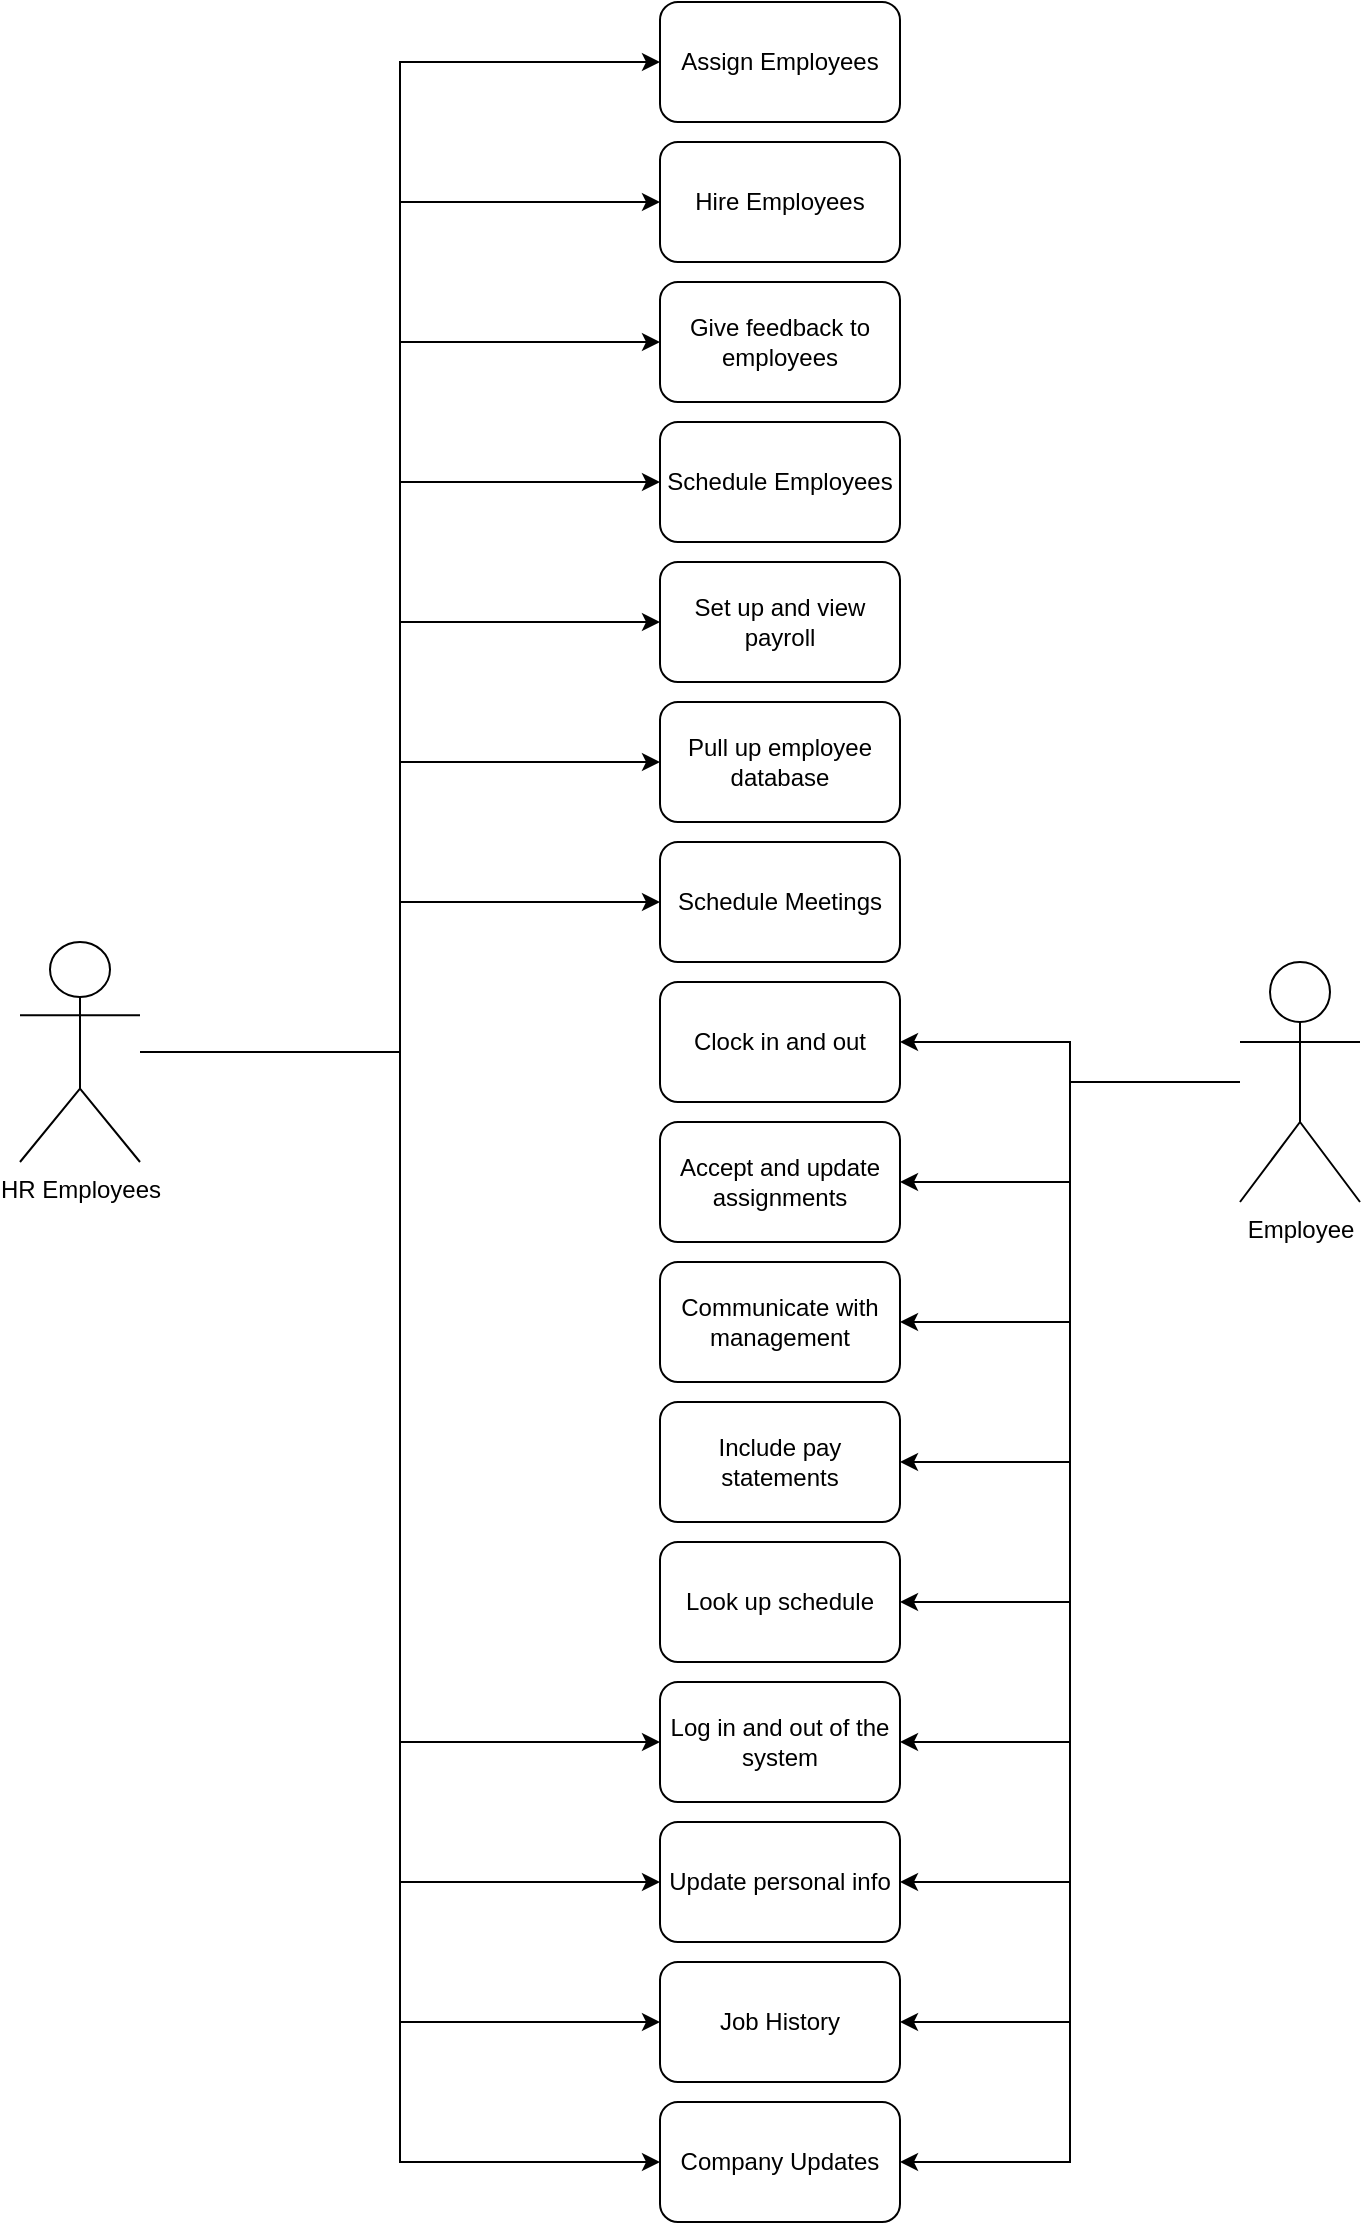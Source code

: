 <mxfile>
    <diagram id="o-DAmk2dVJrFCW-c_J5k" name="Page-1">
        <mxGraphModel dx="2429" dy="1353" grid="1" gridSize="10" guides="1" tooltips="1" connect="1" arrows="1" fold="1" page="1" pageScale="1" pageWidth="850" pageHeight="1100" math="0" shadow="0">
            <root>
                <mxCell id="0"/>
                <mxCell id="1" parent="0"/>
                <mxCell id="22" value="Assign Employees" style="rounded=1;whiteSpace=wrap;html=1;" vertex="1" parent="1">
                    <mxGeometry x="390" y="10" width="120" height="60" as="geometry"/>
                </mxCell>
                <mxCell id="66" style="edgeStyle=orthogonalEdgeStyle;rounded=0;orthogonalLoop=1;jettySize=auto;html=1;entryX=0;entryY=0.5;entryDx=0;entryDy=0;" edge="1" parent="1" source="23" target="22">
                    <mxGeometry relative="1" as="geometry"/>
                </mxCell>
                <mxCell id="67" style="edgeStyle=orthogonalEdgeStyle;rounded=0;orthogonalLoop=1;jettySize=auto;html=1;entryX=0;entryY=0.5;entryDx=0;entryDy=0;" edge="1" parent="1" source="23" target="25">
                    <mxGeometry relative="1" as="geometry"/>
                </mxCell>
                <mxCell id="68" style="edgeStyle=orthogonalEdgeStyle;rounded=0;orthogonalLoop=1;jettySize=auto;html=1;entryX=0;entryY=0.5;entryDx=0;entryDy=0;" edge="1" parent="1" source="23" target="30">
                    <mxGeometry relative="1" as="geometry"/>
                </mxCell>
                <mxCell id="70" style="edgeStyle=orthogonalEdgeStyle;rounded=0;orthogonalLoop=1;jettySize=auto;html=1;entryX=0;entryY=0.5;entryDx=0;entryDy=0;" edge="1" parent="1" source="23" target="32">
                    <mxGeometry relative="1" as="geometry"/>
                </mxCell>
                <mxCell id="71" style="edgeStyle=orthogonalEdgeStyle;rounded=0;orthogonalLoop=1;jettySize=auto;html=1;entryX=0;entryY=0.5;entryDx=0;entryDy=0;" edge="1" parent="1" source="23" target="33">
                    <mxGeometry relative="1" as="geometry"/>
                </mxCell>
                <mxCell id="73" style="edgeStyle=orthogonalEdgeStyle;rounded=0;orthogonalLoop=1;jettySize=auto;html=1;entryX=0;entryY=0.5;entryDx=0;entryDy=0;" edge="1" parent="1" source="23" target="40">
                    <mxGeometry relative="1" as="geometry"/>
                </mxCell>
                <mxCell id="75" style="edgeStyle=orthogonalEdgeStyle;rounded=0;orthogonalLoop=1;jettySize=auto;html=1;entryX=0;entryY=0.5;entryDx=0;entryDy=0;" edge="1" parent="1" source="23" target="42">
                    <mxGeometry relative="1" as="geometry"/>
                </mxCell>
                <mxCell id="82" style="edgeStyle=orthogonalEdgeStyle;rounded=0;orthogonalLoop=1;jettySize=auto;html=1;entryX=0;entryY=0.5;entryDx=0;entryDy=0;" edge="1" parent="1" source="23" target="54">
                    <mxGeometry relative="1" as="geometry"/>
                </mxCell>
                <mxCell id="83" style="edgeStyle=orthogonalEdgeStyle;rounded=0;orthogonalLoop=1;jettySize=auto;html=1;entryX=0;entryY=0.5;entryDx=0;entryDy=0;" edge="1" parent="1" source="23" target="56">
                    <mxGeometry relative="1" as="geometry"/>
                </mxCell>
                <mxCell id="84" style="edgeStyle=orthogonalEdgeStyle;rounded=0;orthogonalLoop=1;jettySize=auto;html=1;entryX=0;entryY=0.5;entryDx=0;entryDy=0;" edge="1" parent="1" source="23" target="58">
                    <mxGeometry relative="1" as="geometry"/>
                </mxCell>
                <mxCell id="85" style="edgeStyle=orthogonalEdgeStyle;rounded=0;orthogonalLoop=1;jettySize=auto;html=1;entryX=0;entryY=0.5;entryDx=0;entryDy=0;" edge="1" parent="1" source="23" target="60">
                    <mxGeometry relative="1" as="geometry"/>
                </mxCell>
                <mxCell id="23" value="HR Employees" style="shape=umlActor;verticalLabelPosition=bottom;verticalAlign=top;html=1;outlineConnect=0;" vertex="1" parent="1">
                    <mxGeometry x="70" y="480" width="60" height="110" as="geometry"/>
                </mxCell>
                <mxCell id="25" value="Hire Employees" style="rounded=1;whiteSpace=wrap;html=1;" vertex="1" parent="1">
                    <mxGeometry x="390" y="80" width="120" height="60" as="geometry"/>
                </mxCell>
                <mxCell id="30" value="Give feedback to employees" style="rounded=1;whiteSpace=wrap;html=1;" vertex="1" parent="1">
                    <mxGeometry x="390" y="150" width="120" height="60" as="geometry"/>
                </mxCell>
                <mxCell id="32" value="Schedule Employees" style="rounded=1;whiteSpace=wrap;html=1;" vertex="1" parent="1">
                    <mxGeometry x="390" y="220" width="120" height="60" as="geometry"/>
                </mxCell>
                <mxCell id="33" value="Set up and view payroll" style="rounded=1;whiteSpace=wrap;html=1;" vertex="1" parent="1">
                    <mxGeometry x="390" y="290" width="120" height="60" as="geometry"/>
                </mxCell>
                <mxCell id="40" value="Pull up employee database" style="rounded=1;whiteSpace=wrap;html=1;" vertex="1" parent="1">
                    <mxGeometry x="390" y="360" width="120" height="60" as="geometry"/>
                </mxCell>
                <mxCell id="42" value="Schedule Meetings" style="rounded=1;whiteSpace=wrap;html=1;" vertex="1" parent="1">
                    <mxGeometry x="390" y="430" width="120" height="60" as="geometry"/>
                </mxCell>
                <mxCell id="44" value="Clock in and out" style="rounded=1;whiteSpace=wrap;html=1;" vertex="1" parent="1">
                    <mxGeometry x="390" y="500" width="120" height="60" as="geometry"/>
                </mxCell>
                <mxCell id="46" value="Accept and update assignments" style="rounded=1;whiteSpace=wrap;html=1;" vertex="1" parent="1">
                    <mxGeometry x="390" y="570" width="120" height="60" as="geometry"/>
                </mxCell>
                <mxCell id="48" value="Communicate with management" style="rounded=1;whiteSpace=wrap;html=1;" vertex="1" parent="1">
                    <mxGeometry x="390" y="640" width="120" height="60" as="geometry"/>
                </mxCell>
                <mxCell id="50" value="Include pay statements" style="rounded=1;whiteSpace=wrap;html=1;" vertex="1" parent="1">
                    <mxGeometry x="390" y="710" width="120" height="60" as="geometry"/>
                </mxCell>
                <mxCell id="52" value="Look up schedule" style="rounded=1;whiteSpace=wrap;html=1;" vertex="1" parent="1">
                    <mxGeometry x="390" y="780" width="120" height="60" as="geometry"/>
                </mxCell>
                <mxCell id="54" value="Log in and out of the system" style="rounded=1;whiteSpace=wrap;html=1;" vertex="1" parent="1">
                    <mxGeometry x="390" y="850" width="120" height="60" as="geometry"/>
                </mxCell>
                <mxCell id="56" value="Update personal info" style="rounded=1;whiteSpace=wrap;html=1;" vertex="1" parent="1">
                    <mxGeometry x="390" y="920" width="120" height="60" as="geometry"/>
                </mxCell>
                <mxCell id="58" value="Job History" style="rounded=1;whiteSpace=wrap;html=1;" vertex="1" parent="1">
                    <mxGeometry x="390" y="990" width="120" height="60" as="geometry"/>
                </mxCell>
                <mxCell id="60" value="Company Updates" style="rounded=1;whiteSpace=wrap;html=1;" vertex="1" parent="1">
                    <mxGeometry x="390" y="1060" width="120" height="60" as="geometry"/>
                </mxCell>
                <mxCell id="74" style="edgeStyle=orthogonalEdgeStyle;rounded=0;orthogonalLoop=1;jettySize=auto;html=1;entryX=1;entryY=0.5;entryDx=0;entryDy=0;" edge="1" parent="1" source="63" target="44">
                    <mxGeometry relative="1" as="geometry"/>
                </mxCell>
                <mxCell id="76" style="edgeStyle=orthogonalEdgeStyle;rounded=0;orthogonalLoop=1;jettySize=auto;html=1;entryX=1;entryY=0.5;entryDx=0;entryDy=0;" edge="1" parent="1" source="63" target="46">
                    <mxGeometry relative="1" as="geometry"/>
                </mxCell>
                <mxCell id="77" style="edgeStyle=orthogonalEdgeStyle;rounded=0;orthogonalLoop=1;jettySize=auto;html=1;entryX=1;entryY=0.5;entryDx=0;entryDy=0;" edge="1" parent="1" source="63" target="48">
                    <mxGeometry relative="1" as="geometry"/>
                </mxCell>
                <mxCell id="79" style="edgeStyle=orthogonalEdgeStyle;rounded=0;orthogonalLoop=1;jettySize=auto;html=1;entryX=1;entryY=0.5;entryDx=0;entryDy=0;" edge="1" parent="1" source="63" target="50">
                    <mxGeometry relative="1" as="geometry"/>
                </mxCell>
                <mxCell id="81" style="edgeStyle=orthogonalEdgeStyle;rounded=0;orthogonalLoop=1;jettySize=auto;html=1;entryX=1;entryY=0.5;entryDx=0;entryDy=0;" edge="1" parent="1" source="63" target="52">
                    <mxGeometry relative="1" as="geometry"/>
                </mxCell>
                <mxCell id="88" style="edgeStyle=orthogonalEdgeStyle;rounded=0;orthogonalLoop=1;jettySize=auto;html=1;entryX=1;entryY=0.5;entryDx=0;entryDy=0;" edge="1" parent="1" source="63" target="54">
                    <mxGeometry relative="1" as="geometry"/>
                </mxCell>
                <mxCell id="89" style="edgeStyle=orthogonalEdgeStyle;rounded=0;orthogonalLoop=1;jettySize=auto;html=1;entryX=1;entryY=0.5;entryDx=0;entryDy=0;" edge="1" parent="1" source="63" target="56">
                    <mxGeometry relative="1" as="geometry"/>
                </mxCell>
                <mxCell id="90" style="edgeStyle=orthogonalEdgeStyle;rounded=0;orthogonalLoop=1;jettySize=auto;html=1;entryX=1;entryY=0.5;entryDx=0;entryDy=0;" edge="1" parent="1" source="63" target="58">
                    <mxGeometry relative="1" as="geometry"/>
                </mxCell>
                <mxCell id="91" style="edgeStyle=orthogonalEdgeStyle;rounded=0;orthogonalLoop=1;jettySize=auto;html=1;entryX=1;entryY=0.5;entryDx=0;entryDy=0;" edge="1" parent="1" source="63" target="60">
                    <mxGeometry relative="1" as="geometry"/>
                </mxCell>
                <mxCell id="63" value="Employee" style="shape=umlActor;verticalLabelPosition=bottom;verticalAlign=top;html=1;outlineConnect=0;" vertex="1" parent="1">
                    <mxGeometry x="680" y="490" width="60" height="120" as="geometry"/>
                </mxCell>
            </root>
        </mxGraphModel>
    </diagram>
</mxfile>
